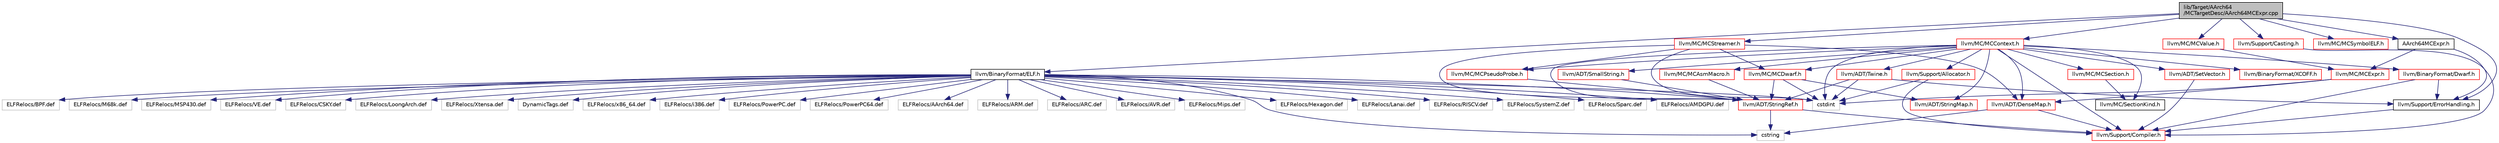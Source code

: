 digraph "lib/Target/AArch64/MCTargetDesc/AArch64MCExpr.cpp"
{
 // LATEX_PDF_SIZE
  bgcolor="transparent";
  edge [fontname="Helvetica",fontsize="10",labelfontname="Helvetica",labelfontsize="10"];
  node [fontname="Helvetica",fontsize="10",shape=record];
  Node1 [label="lib/Target/AArch64\l/MCTargetDesc/AArch64MCExpr.cpp",height=0.2,width=0.4,color="black", fillcolor="grey75", style="filled", fontcolor="black",tooltip=" "];
  Node1 -> Node2 [color="midnightblue",fontsize="10",style="solid",fontname="Helvetica"];
  Node2 [label="AArch64MCExpr.h",height=0.2,width=0.4,color="black",URL="$AArch64MCExpr_8h.html",tooltip=" "];
  Node2 -> Node3 [color="midnightblue",fontsize="10",style="solid",fontname="Helvetica"];
  Node3 [label="llvm/MC/MCExpr.h",height=0.2,width=0.4,color="red",URL="$MCExpr_8h.html",tooltip=" "];
  Node3 -> Node4 [color="midnightblue",fontsize="10",style="solid",fontname="Helvetica"];
  Node4 [label="llvm/ADT/DenseMap.h",height=0.2,width=0.4,color="red",URL="$DenseMap_8h.html",tooltip=" "];
  Node4 -> Node16 [color="midnightblue",fontsize="10",style="solid",fontname="Helvetica"];
  Node16 [label="llvm/Support/Compiler.h",height=0.2,width=0.4,color="red",URL="$Compiler_8h.html",tooltip=" "];
  Node4 -> Node22 [color="midnightblue",fontsize="10",style="solid",fontname="Helvetica"];
  Node22 [label="cstring",height=0.2,width=0.4,color="grey75",tooltip=" "];
  Node3 -> Node8 [color="midnightblue",fontsize="10",style="solid",fontname="Helvetica"];
  Node8 [label="cstdint",height=0.2,width=0.4,color="grey75",tooltip=" "];
  Node2 -> Node25 [color="midnightblue",fontsize="10",style="solid",fontname="Helvetica"];
  Node25 [label="llvm/Support/ErrorHandling.h",height=0.2,width=0.4,color="black",URL="$Support_2ErrorHandling_8h.html",tooltip=" "];
  Node25 -> Node16 [color="midnightblue",fontsize="10",style="solid",fontname="Helvetica"];
  Node1 -> Node41 [color="midnightblue",fontsize="10",style="solid",fontname="Helvetica"];
  Node41 [label="llvm/BinaryFormat/ELF.h",height=0.2,width=0.4,color="black",URL="$BinaryFormat_2ELF_8h.html",tooltip=" "];
  Node41 -> Node42 [color="midnightblue",fontsize="10",style="solid",fontname="Helvetica"];
  Node42 [label="llvm/ADT/StringRef.h",height=0.2,width=0.4,color="red",URL="$StringRef_8h.html",tooltip=" "];
  Node42 -> Node16 [color="midnightblue",fontsize="10",style="solid",fontname="Helvetica"];
  Node42 -> Node22 [color="midnightblue",fontsize="10",style="solid",fontname="Helvetica"];
  Node41 -> Node8 [color="midnightblue",fontsize="10",style="solid",fontname="Helvetica"];
  Node41 -> Node22 [color="midnightblue",fontsize="10",style="solid",fontname="Helvetica"];
  Node41 -> Node48 [color="midnightblue",fontsize="10",style="solid",fontname="Helvetica"];
  Node48 [label="ELFRelocs/x86_64.def",height=0.2,width=0.4,color="grey75",tooltip=" "];
  Node41 -> Node49 [color="midnightblue",fontsize="10",style="solid",fontname="Helvetica"];
  Node49 [label="ELFRelocs/i386.def",height=0.2,width=0.4,color="grey75",tooltip=" "];
  Node41 -> Node50 [color="midnightblue",fontsize="10",style="solid",fontname="Helvetica"];
  Node50 [label="ELFRelocs/PowerPC.def",height=0.2,width=0.4,color="grey75",tooltip=" "];
  Node41 -> Node51 [color="midnightblue",fontsize="10",style="solid",fontname="Helvetica"];
  Node51 [label="ELFRelocs/PowerPC64.def",height=0.2,width=0.4,color="grey75",tooltip=" "];
  Node41 -> Node52 [color="midnightblue",fontsize="10",style="solid",fontname="Helvetica"];
  Node52 [label="ELFRelocs/AArch64.def",height=0.2,width=0.4,color="grey75",tooltip=" "];
  Node41 -> Node53 [color="midnightblue",fontsize="10",style="solid",fontname="Helvetica"];
  Node53 [label="ELFRelocs/ARM.def",height=0.2,width=0.4,color="grey75",tooltip=" "];
  Node41 -> Node54 [color="midnightblue",fontsize="10",style="solid",fontname="Helvetica"];
  Node54 [label="ELFRelocs/ARC.def",height=0.2,width=0.4,color="grey75",tooltip=" "];
  Node41 -> Node55 [color="midnightblue",fontsize="10",style="solid",fontname="Helvetica"];
  Node55 [label="ELFRelocs/AVR.def",height=0.2,width=0.4,color="grey75",tooltip=" "];
  Node41 -> Node56 [color="midnightblue",fontsize="10",style="solid",fontname="Helvetica"];
  Node56 [label="ELFRelocs/Mips.def",height=0.2,width=0.4,color="grey75",tooltip=" "];
  Node41 -> Node57 [color="midnightblue",fontsize="10",style="solid",fontname="Helvetica"];
  Node57 [label="ELFRelocs/Hexagon.def",height=0.2,width=0.4,color="grey75",tooltip=" "];
  Node41 -> Node58 [color="midnightblue",fontsize="10",style="solid",fontname="Helvetica"];
  Node58 [label="ELFRelocs/Lanai.def",height=0.2,width=0.4,color="grey75",tooltip=" "];
  Node41 -> Node59 [color="midnightblue",fontsize="10",style="solid",fontname="Helvetica"];
  Node59 [label="ELFRelocs/RISCV.def",height=0.2,width=0.4,color="grey75",tooltip=" "];
  Node41 -> Node60 [color="midnightblue",fontsize="10",style="solid",fontname="Helvetica"];
  Node60 [label="ELFRelocs/SystemZ.def",height=0.2,width=0.4,color="grey75",tooltip=" "];
  Node41 -> Node61 [color="midnightblue",fontsize="10",style="solid",fontname="Helvetica"];
  Node61 [label="ELFRelocs/Sparc.def",height=0.2,width=0.4,color="grey75",tooltip=" "];
  Node41 -> Node62 [color="midnightblue",fontsize="10",style="solid",fontname="Helvetica"];
  Node62 [label="ELFRelocs/AMDGPU.def",height=0.2,width=0.4,color="grey75",tooltip=" "];
  Node41 -> Node63 [color="midnightblue",fontsize="10",style="solid",fontname="Helvetica"];
  Node63 [label="ELFRelocs/BPF.def",height=0.2,width=0.4,color="grey75",tooltip=" "];
  Node41 -> Node64 [color="midnightblue",fontsize="10",style="solid",fontname="Helvetica"];
  Node64 [label="ELFRelocs/M68k.def",height=0.2,width=0.4,color="grey75",tooltip=" "];
  Node41 -> Node65 [color="midnightblue",fontsize="10",style="solid",fontname="Helvetica"];
  Node65 [label="ELFRelocs/MSP430.def",height=0.2,width=0.4,color="grey75",tooltip=" "];
  Node41 -> Node66 [color="midnightblue",fontsize="10",style="solid",fontname="Helvetica"];
  Node66 [label="ELFRelocs/VE.def",height=0.2,width=0.4,color="grey75",tooltip=" "];
  Node41 -> Node67 [color="midnightblue",fontsize="10",style="solid",fontname="Helvetica"];
  Node67 [label="ELFRelocs/CSKY.def",height=0.2,width=0.4,color="grey75",tooltip=" "];
  Node41 -> Node68 [color="midnightblue",fontsize="10",style="solid",fontname="Helvetica"];
  Node68 [label="ELFRelocs/LoongArch.def",height=0.2,width=0.4,color="grey75",tooltip=" "];
  Node41 -> Node69 [color="midnightblue",fontsize="10",style="solid",fontname="Helvetica"];
  Node69 [label="ELFRelocs/Xtensa.def",height=0.2,width=0.4,color="grey75",tooltip=" "];
  Node41 -> Node70 [color="midnightblue",fontsize="10",style="solid",fontname="Helvetica"];
  Node70 [label="DynamicTags.def",height=0.2,width=0.4,color="grey75",tooltip=" "];
  Node1 -> Node71 [color="midnightblue",fontsize="10",style="solid",fontname="Helvetica"];
  Node71 [label="llvm/MC/MCContext.h",height=0.2,width=0.4,color="red",URL="$MCContext_8h.html",tooltip=" "];
  Node71 -> Node4 [color="midnightblue",fontsize="10",style="solid",fontname="Helvetica"];
  Node71 -> Node72 [color="midnightblue",fontsize="10",style="solid",fontname="Helvetica"];
  Node72 [label="llvm/ADT/SetVector.h",height=0.2,width=0.4,color="red",URL="$SetVector_8h.html",tooltip=" "];
  Node72 -> Node16 [color="midnightblue",fontsize="10",style="solid",fontname="Helvetica"];
  Node71 -> Node86 [color="midnightblue",fontsize="10",style="solid",fontname="Helvetica"];
  Node86 [label="llvm/ADT/SmallString.h",height=0.2,width=0.4,color="red",URL="$SmallString_8h.html",tooltip=" "];
  Node86 -> Node42 [color="midnightblue",fontsize="10",style="solid",fontname="Helvetica"];
  Node71 -> Node87 [color="midnightblue",fontsize="10",style="solid",fontname="Helvetica"];
  Node87 [label="llvm/ADT/StringMap.h",height=0.2,width=0.4,color="red",URL="$ADT_2StringMap_8h.html",tooltip=" "];
  Node71 -> Node42 [color="midnightblue",fontsize="10",style="solid",fontname="Helvetica"];
  Node71 -> Node90 [color="midnightblue",fontsize="10",style="solid",fontname="Helvetica"];
  Node90 [label="llvm/ADT/Twine.h",height=0.2,width=0.4,color="red",URL="$Twine_8h.html",tooltip=" "];
  Node90 -> Node42 [color="midnightblue",fontsize="10",style="solid",fontname="Helvetica"];
  Node90 -> Node25 [color="midnightblue",fontsize="10",style="solid",fontname="Helvetica"];
  Node90 -> Node8 [color="midnightblue",fontsize="10",style="solid",fontname="Helvetica"];
  Node71 -> Node91 [color="midnightblue",fontsize="10",style="solid",fontname="Helvetica"];
  Node91 [label="llvm/BinaryFormat/Dwarf.h",height=0.2,width=0.4,color="red",URL="$Dwarf_8h.html",tooltip=" "];
  Node91 -> Node16 [color="midnightblue",fontsize="10",style="solid",fontname="Helvetica"];
  Node91 -> Node25 [color="midnightblue",fontsize="10",style="solid",fontname="Helvetica"];
  Node71 -> Node101 [color="midnightblue",fontsize="10",style="solid",fontname="Helvetica"];
  Node101 [label="llvm/BinaryFormat/XCOFF.h",height=0.2,width=0.4,color="red",URL="$XCOFF_8h.html",tooltip=" "];
  Node71 -> Node102 [color="midnightblue",fontsize="10",style="solid",fontname="Helvetica"];
  Node102 [label="llvm/MC/MCAsmMacro.h",height=0.2,width=0.4,color="red",URL="$MCAsmMacro_8h.html",tooltip=" "];
  Node102 -> Node42 [color="midnightblue",fontsize="10",style="solid",fontname="Helvetica"];
  Node71 -> Node105 [color="midnightblue",fontsize="10",style="solid",fontname="Helvetica"];
  Node105 [label="llvm/MC/MCDwarf.h",height=0.2,width=0.4,color="red",URL="$MCDwarf_8h.html",tooltip=" "];
  Node105 -> Node87 [color="midnightblue",fontsize="10",style="solid",fontname="Helvetica"];
  Node105 -> Node42 [color="midnightblue",fontsize="10",style="solid",fontname="Helvetica"];
  Node105 -> Node8 [color="midnightblue",fontsize="10",style="solid",fontname="Helvetica"];
  Node71 -> Node119 [color="midnightblue",fontsize="10",style="solid",fontname="Helvetica"];
  Node119 [label="llvm/MC/MCPseudoProbe.h",height=0.2,width=0.4,color="red",URL="$MCPseudoProbe_8h.html",tooltip=" "];
  Node119 -> Node42 [color="midnightblue",fontsize="10",style="solid",fontname="Helvetica"];
  Node71 -> Node125 [color="midnightblue",fontsize="10",style="solid",fontname="Helvetica"];
  Node125 [label="llvm/MC/MCSection.h",height=0.2,width=0.4,color="red",URL="$MCSection_8h.html",tooltip=" "];
  Node125 -> Node137 [color="midnightblue",fontsize="10",style="solid",fontname="Helvetica"];
  Node137 [label="llvm/MC/SectionKind.h",height=0.2,width=0.4,color="black",URL="$SectionKind_8h.html",tooltip=" "];
  Node71 -> Node137 [color="midnightblue",fontsize="10",style="solid",fontname="Helvetica"];
  Node71 -> Node118 [color="midnightblue",fontsize="10",style="solid",fontname="Helvetica"];
  Node118 [label="llvm/Support/Allocator.h",height=0.2,width=0.4,color="red",URL="$Allocator_8h.html",tooltip=" "];
  Node118 -> Node16 [color="midnightblue",fontsize="10",style="solid",fontname="Helvetica"];
  Node118 -> Node8 [color="midnightblue",fontsize="10",style="solid",fontname="Helvetica"];
  Node71 -> Node16 [color="midnightblue",fontsize="10",style="solid",fontname="Helvetica"];
  Node71 -> Node8 [color="midnightblue",fontsize="10",style="solid",fontname="Helvetica"];
  Node1 -> Node138 [color="midnightblue",fontsize="10",style="solid",fontname="Helvetica"];
  Node138 [label="llvm/MC/MCStreamer.h",height=0.2,width=0.4,color="red",URL="$MCStreamer_8h.html",tooltip=" "];
  Node138 -> Node4 [color="midnightblue",fontsize="10",style="solid",fontname="Helvetica"];
  Node138 -> Node42 [color="midnightblue",fontsize="10",style="solid",fontname="Helvetica"];
  Node138 -> Node105 [color="midnightblue",fontsize="10",style="solid",fontname="Helvetica"];
  Node138 -> Node119 [color="midnightblue",fontsize="10",style="solid",fontname="Helvetica"];
  Node138 -> Node8 [color="midnightblue",fontsize="10",style="solid",fontname="Helvetica"];
  Node1 -> Node149 [color="midnightblue",fontsize="10",style="solid",fontname="Helvetica"];
  Node149 [label="llvm/MC/MCSymbolELF.h",height=0.2,width=0.4,color="red",URL="$MCSymbolELF_8h.html",tooltip=" "];
  Node1 -> Node151 [color="midnightblue",fontsize="10",style="solid",fontname="Helvetica"];
  Node151 [label="llvm/MC/MCValue.h",height=0.2,width=0.4,color="red",URL="$MCValue_8h.html",tooltip=" "];
  Node151 -> Node3 [color="midnightblue",fontsize="10",style="solid",fontname="Helvetica"];
  Node1 -> Node152 [color="midnightblue",fontsize="10",style="solid",fontname="Helvetica"];
  Node152 [label="llvm/Support/Casting.h",height=0.2,width=0.4,color="red",URL="$Casting_8h.html",tooltip=" "];
  Node152 -> Node16 [color="midnightblue",fontsize="10",style="solid",fontname="Helvetica"];
  Node1 -> Node25 [color="midnightblue",fontsize="10",style="solid",fontname="Helvetica"];
}
